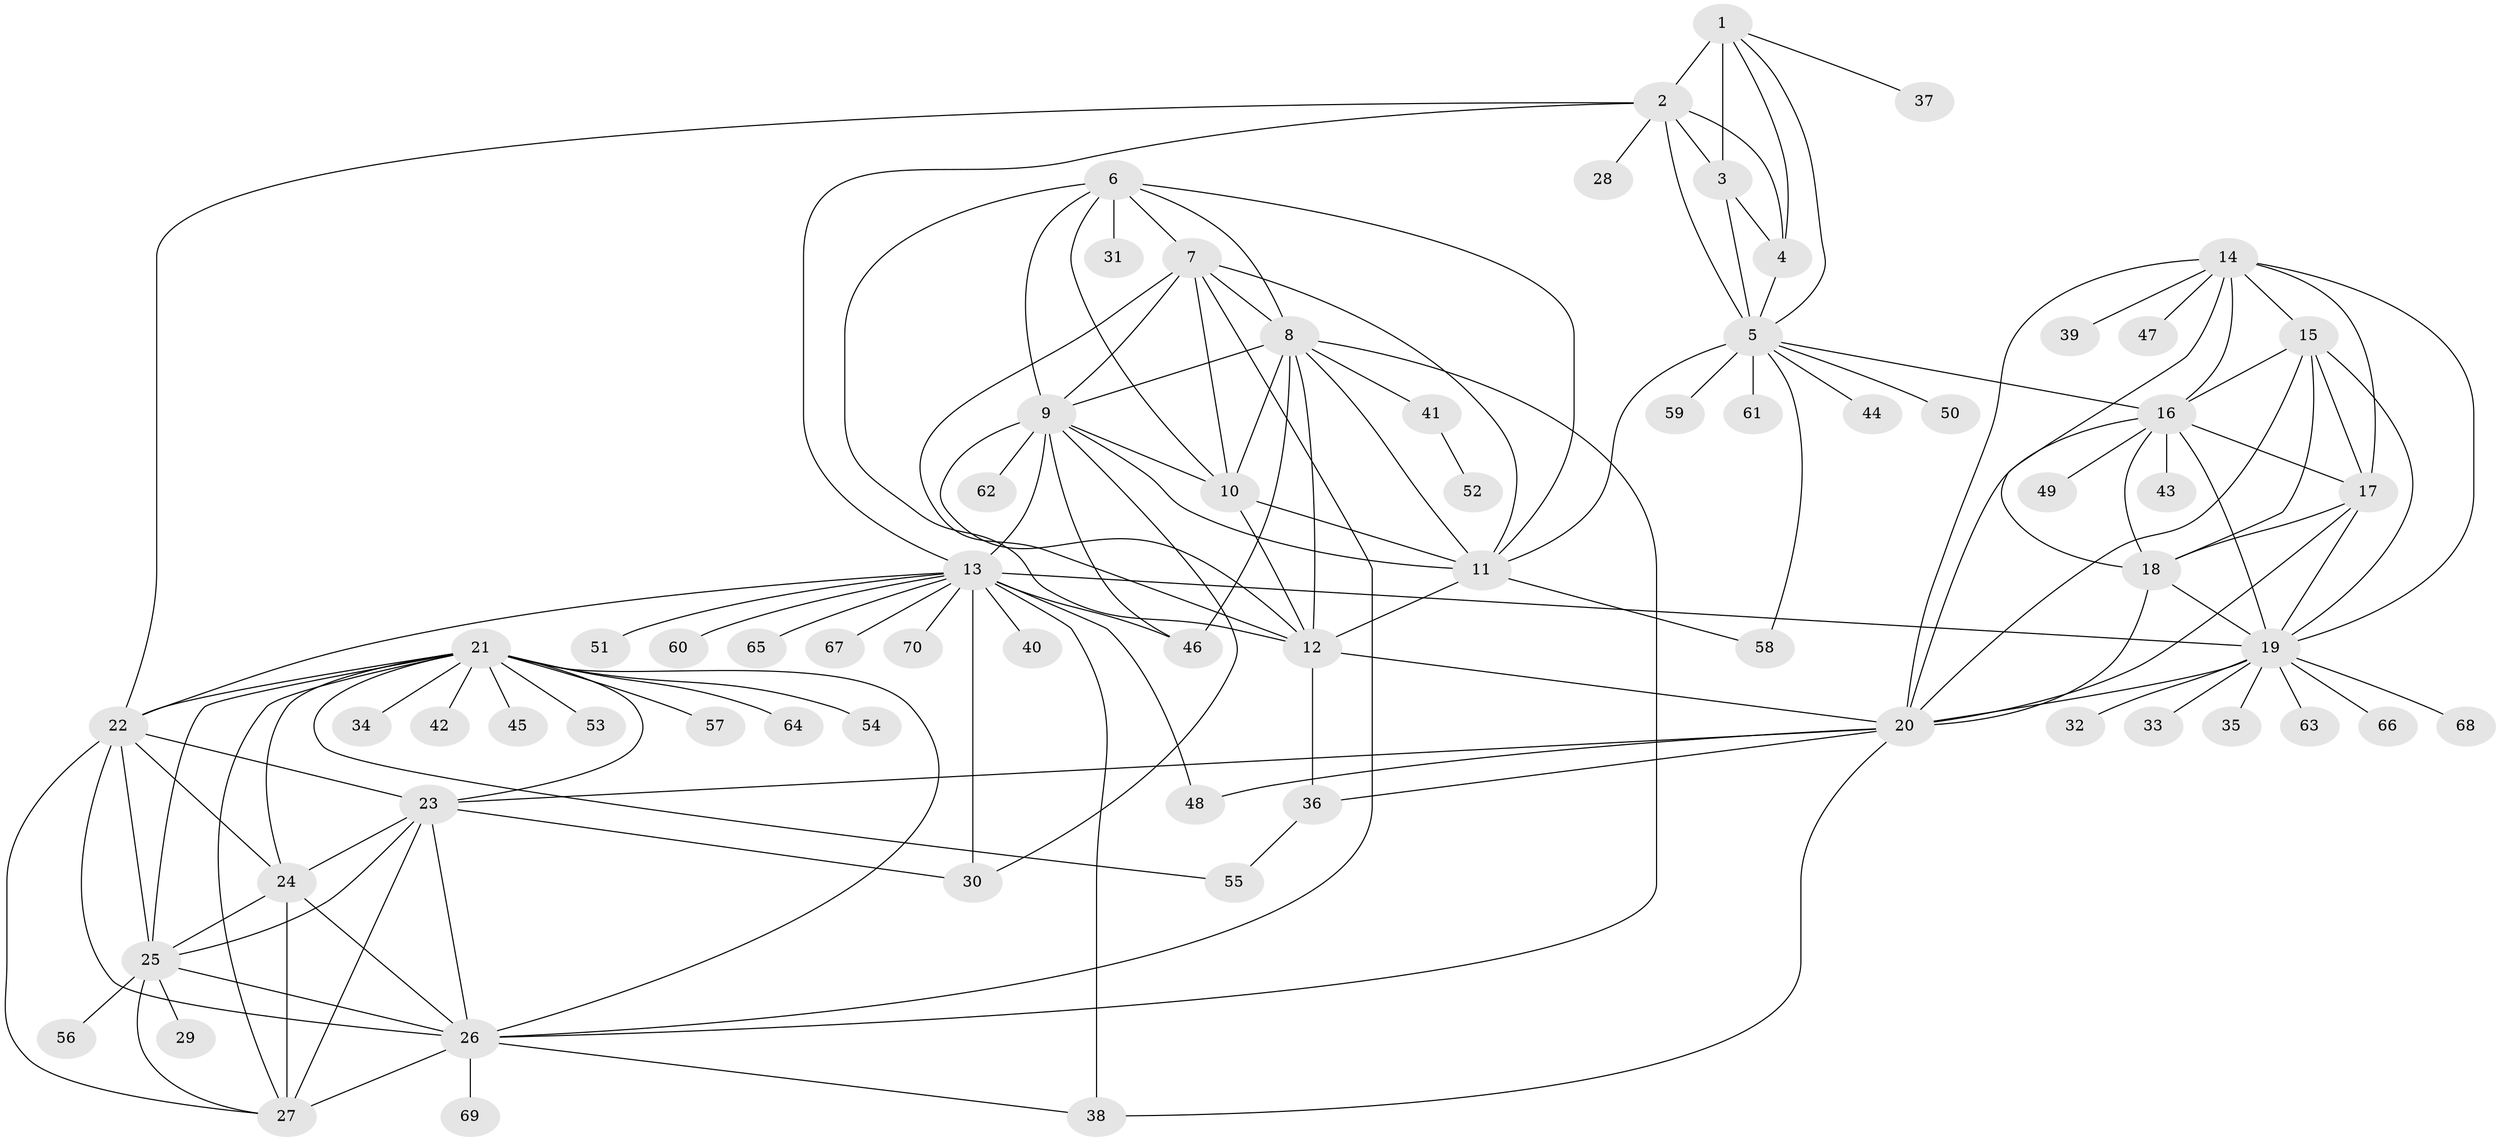 // original degree distribution, {8: 0.02857142857142857, 6: 0.03571428571428571, 7: 0.02857142857142857, 9: 0.05, 14: 0.014285714285714285, 15: 0.02142857142857143, 11: 0.03571428571428571, 10: 0.02142857142857143, 12: 0.014285714285714285, 1: 0.6071428571428571, 2: 0.12857142857142856, 3: 0.014285714285714285}
// Generated by graph-tools (version 1.1) at 2025/52/03/04/25 22:52:41]
// undirected, 70 vertices, 137 edges
graph export_dot {
  node [color=gray90,style=filled];
  1;
  2;
  3;
  4;
  5;
  6;
  7;
  8;
  9;
  10;
  11;
  12;
  13;
  14;
  15;
  16;
  17;
  18;
  19;
  20;
  21;
  22;
  23;
  24;
  25;
  26;
  27;
  28;
  29;
  30;
  31;
  32;
  33;
  34;
  35;
  36;
  37;
  38;
  39;
  40;
  41;
  42;
  43;
  44;
  45;
  46;
  47;
  48;
  49;
  50;
  51;
  52;
  53;
  54;
  55;
  56;
  57;
  58;
  59;
  60;
  61;
  62;
  63;
  64;
  65;
  66;
  67;
  68;
  69;
  70;
  1 -- 2 [weight=3.0];
  1 -- 3 [weight=1.0];
  1 -- 4 [weight=1.0];
  1 -- 5 [weight=1.0];
  1 -- 37 [weight=1.0];
  2 -- 3 [weight=5.0];
  2 -- 4 [weight=3.0];
  2 -- 5 [weight=3.0];
  2 -- 13 [weight=1.0];
  2 -- 22 [weight=1.0];
  2 -- 28 [weight=8.0];
  3 -- 4 [weight=1.0];
  3 -- 5 [weight=1.0];
  4 -- 5 [weight=1.0];
  5 -- 11 [weight=1.0];
  5 -- 16 [weight=1.0];
  5 -- 44 [weight=1.0];
  5 -- 50 [weight=1.0];
  5 -- 58 [weight=1.0];
  5 -- 59 [weight=1.0];
  5 -- 61 [weight=1.0];
  6 -- 7 [weight=1.0];
  6 -- 8 [weight=1.0];
  6 -- 9 [weight=1.0];
  6 -- 10 [weight=1.0];
  6 -- 11 [weight=1.0];
  6 -- 12 [weight=1.0];
  6 -- 31 [weight=8.0];
  7 -- 8 [weight=1.0];
  7 -- 9 [weight=1.0];
  7 -- 10 [weight=1.0];
  7 -- 11 [weight=1.0];
  7 -- 12 [weight=1.0];
  7 -- 26 [weight=1.0];
  8 -- 9 [weight=1.0];
  8 -- 10 [weight=4.0];
  8 -- 11 [weight=1.0];
  8 -- 12 [weight=1.0];
  8 -- 26 [weight=1.0];
  8 -- 41 [weight=1.0];
  8 -- 46 [weight=1.0];
  9 -- 10 [weight=1.0];
  9 -- 11 [weight=1.0];
  9 -- 12 [weight=1.0];
  9 -- 13 [weight=1.0];
  9 -- 30 [weight=1.0];
  9 -- 46 [weight=1.0];
  9 -- 62 [weight=1.0];
  10 -- 11 [weight=1.0];
  10 -- 12 [weight=1.0];
  11 -- 12 [weight=1.0];
  11 -- 58 [weight=1.0];
  12 -- 20 [weight=1.0];
  12 -- 36 [weight=1.0];
  13 -- 19 [weight=1.0];
  13 -- 22 [weight=1.0];
  13 -- 30 [weight=4.0];
  13 -- 38 [weight=1.0];
  13 -- 40 [weight=1.0];
  13 -- 46 [weight=2.0];
  13 -- 48 [weight=1.0];
  13 -- 51 [weight=1.0];
  13 -- 60 [weight=1.0];
  13 -- 65 [weight=1.0];
  13 -- 67 [weight=1.0];
  13 -- 70 [weight=1.0];
  14 -- 15 [weight=1.0];
  14 -- 16 [weight=1.0];
  14 -- 17 [weight=1.0];
  14 -- 18 [weight=1.0];
  14 -- 19 [weight=1.0];
  14 -- 20 [weight=1.0];
  14 -- 39 [weight=1.0];
  14 -- 47 [weight=1.0];
  15 -- 16 [weight=1.0];
  15 -- 17 [weight=1.0];
  15 -- 18 [weight=2.0];
  15 -- 19 [weight=1.0];
  15 -- 20 [weight=1.0];
  16 -- 17 [weight=1.0];
  16 -- 18 [weight=1.0];
  16 -- 19 [weight=1.0];
  16 -- 20 [weight=1.0];
  16 -- 43 [weight=1.0];
  16 -- 49 [weight=1.0];
  17 -- 18 [weight=1.0];
  17 -- 19 [weight=1.0];
  17 -- 20 [weight=1.0];
  18 -- 19 [weight=1.0];
  18 -- 20 [weight=1.0];
  19 -- 20 [weight=1.0];
  19 -- 32 [weight=1.0];
  19 -- 33 [weight=1.0];
  19 -- 35 [weight=1.0];
  19 -- 63 [weight=1.0];
  19 -- 66 [weight=1.0];
  19 -- 68 [weight=1.0];
  20 -- 23 [weight=1.0];
  20 -- 36 [weight=1.0];
  20 -- 38 [weight=1.0];
  20 -- 48 [weight=1.0];
  21 -- 22 [weight=1.0];
  21 -- 23 [weight=1.0];
  21 -- 24 [weight=1.0];
  21 -- 25 [weight=1.0];
  21 -- 26 [weight=1.0];
  21 -- 27 [weight=1.0];
  21 -- 34 [weight=1.0];
  21 -- 42 [weight=1.0];
  21 -- 45 [weight=1.0];
  21 -- 53 [weight=1.0];
  21 -- 54 [weight=1.0];
  21 -- 55 [weight=1.0];
  21 -- 57 [weight=1.0];
  21 -- 64 [weight=1.0];
  22 -- 23 [weight=1.0];
  22 -- 24 [weight=1.0];
  22 -- 25 [weight=1.0];
  22 -- 26 [weight=1.0];
  22 -- 27 [weight=1.0];
  23 -- 24 [weight=1.0];
  23 -- 25 [weight=1.0];
  23 -- 26 [weight=1.0];
  23 -- 27 [weight=1.0];
  23 -- 30 [weight=1.0];
  24 -- 25 [weight=1.0];
  24 -- 26 [weight=1.0];
  24 -- 27 [weight=5.0];
  25 -- 26 [weight=1.0];
  25 -- 27 [weight=1.0];
  25 -- 29 [weight=1.0];
  25 -- 56 [weight=3.0];
  26 -- 27 [weight=1.0];
  26 -- 38 [weight=1.0];
  26 -- 69 [weight=1.0];
  36 -- 55 [weight=1.0];
  41 -- 52 [weight=1.0];
}
